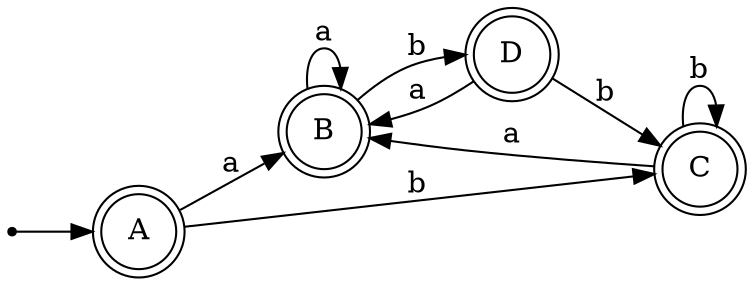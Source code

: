 digraph exercise_2_dka {
    rankdir=LR;
    size="8,5"

    node [shape = point ]; qi
    node [shape = doublecircle]; A;
    node [shape = doublecircle]; B;
    node [shape = doublecircle]; C;
    node [shape = doublecircle]; D;

    qi -> A;
    A  -> B [ label = "a" ];
    A  -> C [ label = "b" ];

    B  -> B [ label = "a" ];
    B  -> D [ label = "b" ];

    C  -> B [ label = "a" ];
    C  -> C [ label = "b" ];

    D  -> B [ label = "a" ];
    D  -> C [ label = "b" ];
}
